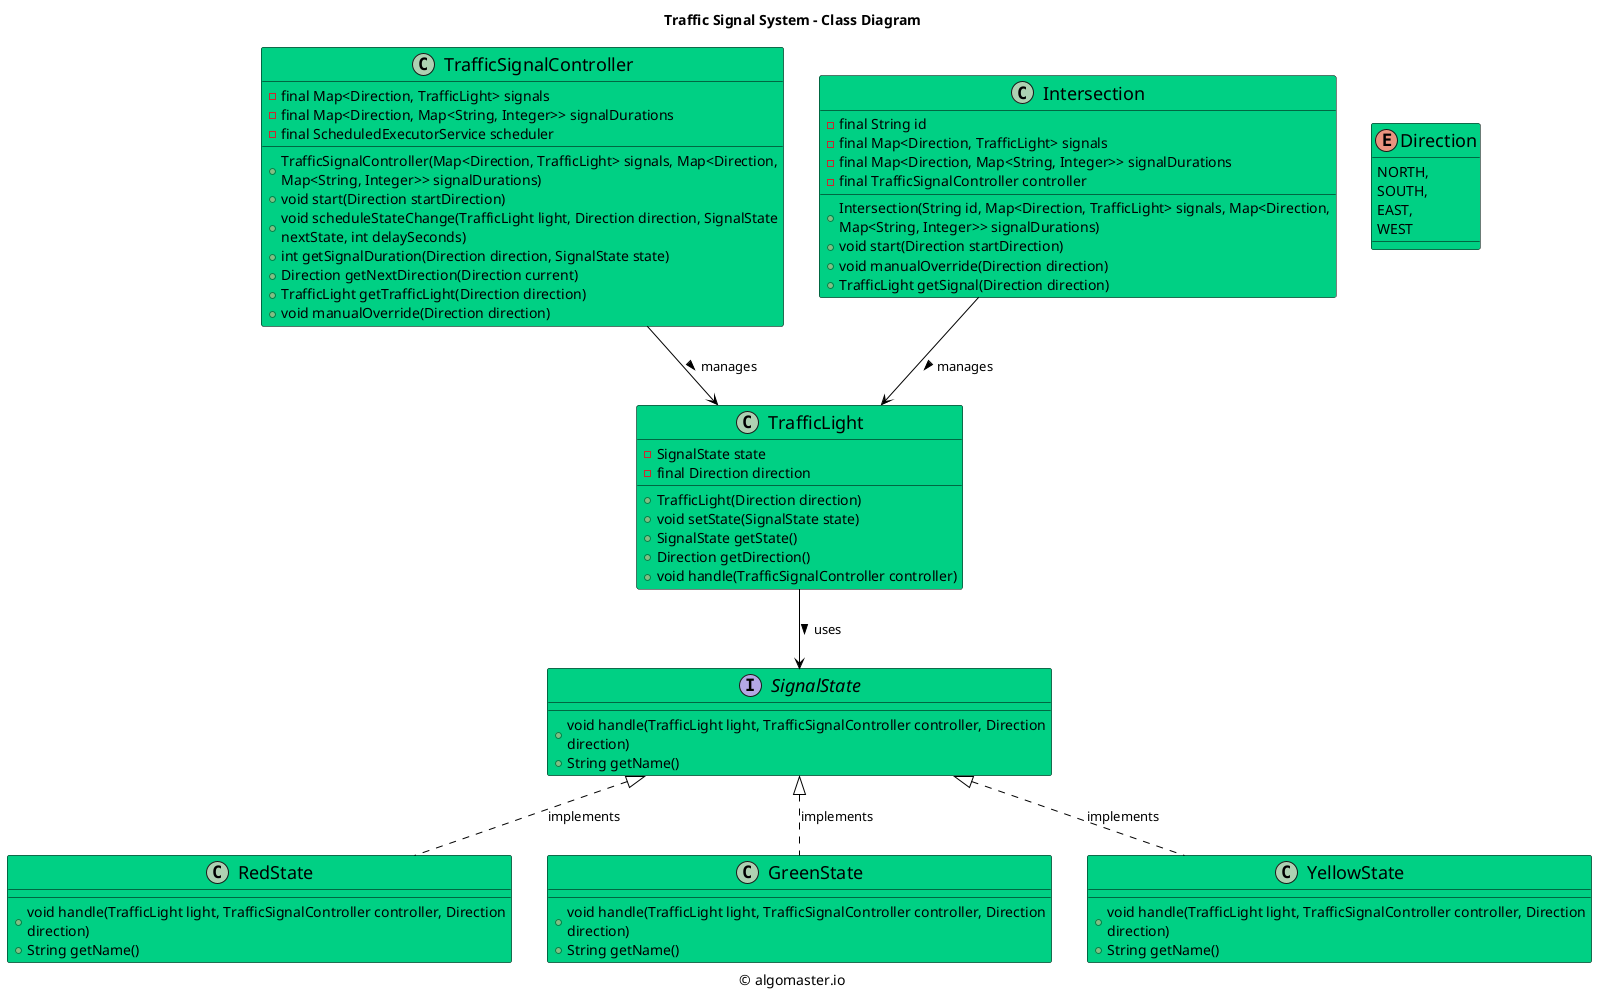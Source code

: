 ```plantuml
@startuml

title Traffic Signal System - Class Diagram

caption © algomaster.io

skinparam backgroundColor white
skinparam wrapWidth 500

skinparam class {
  BackgroundColor #00D084
  BorderColor black
  ArrowColor black
  FontSize 18
}

class TrafficSignalController {
    - final Map<Direction, TrafficLight> signals
    - final Map<Direction, Map<String, Integer>> signalDurations
    - final ScheduledExecutorService scheduler
    + TrafficSignalController(Map<Direction, TrafficLight> signals, Map<Direction, Map<String, Integer>> signalDurations)
    + void start(Direction startDirection)
    + void scheduleStateChange(TrafficLight light, Direction direction, SignalState nextState, int delaySeconds)
    + int getSignalDuration(Direction direction, SignalState state)
    + Direction getNextDirection(Direction current)
    + TrafficLight getTrafficLight(Direction direction)
    + void manualOverride(Direction direction)
}

class Intersection {
    - final String id
    - final Map<Direction, TrafficLight> signals
    - final Map<Direction, Map<String, Integer>> signalDurations
    - final TrafficSignalController controller
    + Intersection(String id, Map<Direction, TrafficLight> signals, Map<Direction, Map<String, Integer>> signalDurations)
    + void start(Direction startDirection)
    + void manualOverride(Direction direction)
    + TrafficLight getSignal(Direction direction)
}

class TrafficLight {
    - SignalState state
    - final Direction direction
    + TrafficLight(Direction direction)
    + void setState(SignalState state)
    + SignalState getState()
    + Direction getDirection()
    + void handle(TrafficSignalController controller)
}

interface SignalState {
    + void handle(TrafficLight light, TrafficSignalController controller, Direction direction)
    + String getName()
}

class RedState {
    + void handle(TrafficLight light, TrafficSignalController controller, Direction direction)
    + String getName()
}

class GreenState {
    + void handle(TrafficLight light, TrafficSignalController controller, Direction direction)
    + String getName()
}

class YellowState {
    + void handle(TrafficLight light, TrafficSignalController controller, Direction direction)
    + String getName()
}

enum Direction {
    NORTH,
    SOUTH,
    EAST,
    WEST
}

TrafficSignalController --> TrafficLight: manages >
Intersection --> TrafficLight: manages >
TrafficLight --> SignalState: uses >
SignalState <|.. RedState: implements
SignalState <|.. GreenState: implements
SignalState <|.. YellowState: implements

@enduml
```